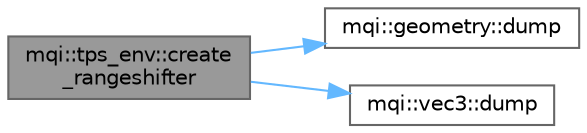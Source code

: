 digraph "mqi::tps_env::create_rangeshifter"
{
 // LATEX_PDF_SIZE
  bgcolor="transparent";
  edge [fontname=Helvetica,fontsize=10,labelfontname=Helvetica,labelfontsize=10];
  node [fontname=Helvetica,fontsize=10,shape=box,height=0.2,width=0.4];
  rankdir="LR";
  Node1 [id="Node000001",label="mqi::tps_env::create\l_rangeshifter",height=0.2,width=0.4,color="gray40", fillcolor="grey60", style="filled", fontcolor="black",tooltip="Creates a rangeshifter geometry node."];
  Node1 -> Node2 [id="edge1_Node000001_Node000002",color="steelblue1",style="solid",tooltip=" "];
  Node2 [id="Node000002",label="mqi::geometry::dump",height=0.2,width=0.4,color="grey40", fillcolor="white", style="filled",URL="$classmqi_1_1geometry.html#afe20063c3045cc169f1d292413d2683a",tooltip="A virtual method to print information about the geometry."];
  Node1 -> Node3 [id="edge2_Node000001_Node000003",color="steelblue1",style="solid",tooltip=" "];
  Node3 [id="Node000003",label="mqi::vec3::dump",height=0.2,width=0.4,color="grey40", fillcolor="white", style="filled",URL="$classmqi_1_1vec3.html#a6f82cc668e61e6a8fc148cd8405e4a56",tooltip="Dumps the vector's components to the console."];
}

